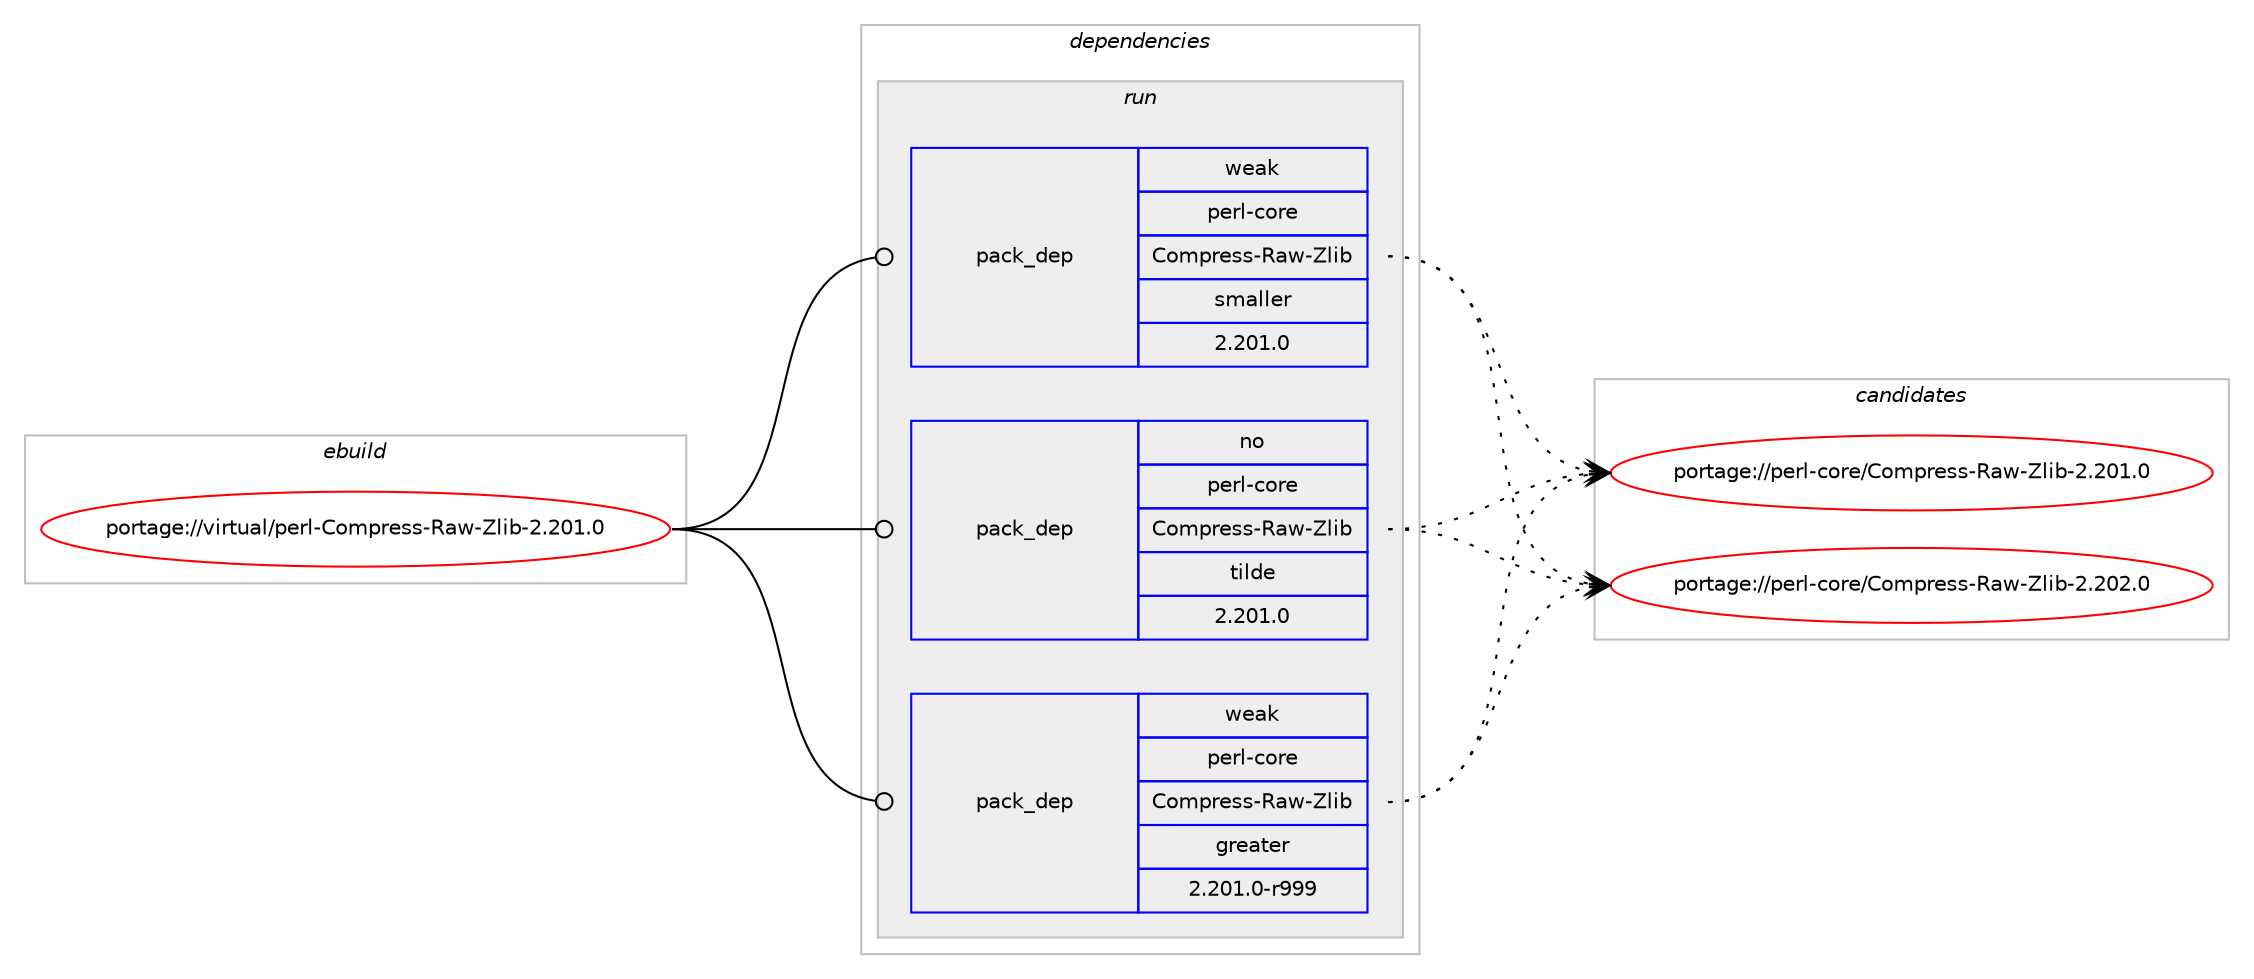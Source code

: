 digraph prolog {

# *************
# Graph options
# *************

newrank=true;
concentrate=true;
compound=true;
graph [rankdir=LR,fontname=Helvetica,fontsize=10,ranksep=1.5];#, ranksep=2.5, nodesep=0.2];
edge  [arrowhead=vee];
node  [fontname=Helvetica,fontsize=10];

# **********
# The ebuild
# **********

subgraph cluster_leftcol {
color=gray;
rank=same;
label=<<i>ebuild</i>>;
id [label="portage://virtual/perl-Compress-Raw-Zlib-2.201.0", color=red, width=4, href="../virtual/perl-Compress-Raw-Zlib-2.201.0.svg"];
}

# ****************
# The dependencies
# ****************

subgraph cluster_midcol {
color=gray;
label=<<i>dependencies</i>>;
subgraph cluster_compile {
fillcolor="#eeeeee";
style=filled;
label=<<i>compile</i>>;
}
subgraph cluster_compileandrun {
fillcolor="#eeeeee";
style=filled;
label=<<i>compile and run</i>>;
}
subgraph cluster_run {
fillcolor="#eeeeee";
style=filled;
label=<<i>run</i>>;
# *** BEGIN UNKNOWN DEPENDENCY TYPE (TODO) ***
# id -> package_dependency(portage://virtual/perl-Compress-Raw-Zlib-2.201.0,run,no,dev-lang,perl,none,[,,],any_same_slot,[])
# *** END UNKNOWN DEPENDENCY TYPE (TODO) ***

subgraph pack157 {
dependency301 [label=<<TABLE BORDER="0" CELLBORDER="1" CELLSPACING="0" CELLPADDING="4" WIDTH="220"><TR><TD ROWSPAN="6" CELLPADDING="30">pack_dep</TD></TR><TR><TD WIDTH="110">no</TD></TR><TR><TD>perl-core</TD></TR><TR><TD>Compress-Raw-Zlib</TD></TR><TR><TD>tilde</TD></TR><TR><TD>2.201.0</TD></TR></TABLE>>, shape=none, color=blue];
}
id:e -> dependency301:w [weight=20,style="solid",arrowhead="odot"];
subgraph pack158 {
dependency302 [label=<<TABLE BORDER="0" CELLBORDER="1" CELLSPACING="0" CELLPADDING="4" WIDTH="220"><TR><TD ROWSPAN="6" CELLPADDING="30">pack_dep</TD></TR><TR><TD WIDTH="110">weak</TD></TR><TR><TD>perl-core</TD></TR><TR><TD>Compress-Raw-Zlib</TD></TR><TR><TD>greater</TD></TR><TR><TD>2.201.0-r999</TD></TR></TABLE>>, shape=none, color=blue];
}
id:e -> dependency302:w [weight=20,style="solid",arrowhead="odot"];
subgraph pack159 {
dependency303 [label=<<TABLE BORDER="0" CELLBORDER="1" CELLSPACING="0" CELLPADDING="4" WIDTH="220"><TR><TD ROWSPAN="6" CELLPADDING="30">pack_dep</TD></TR><TR><TD WIDTH="110">weak</TD></TR><TR><TD>perl-core</TD></TR><TR><TD>Compress-Raw-Zlib</TD></TR><TR><TD>smaller</TD></TR><TR><TD>2.201.0</TD></TR></TABLE>>, shape=none, color=blue];
}
id:e -> dependency303:w [weight=20,style="solid",arrowhead="odot"];
}
}

# **************
# The candidates
# **************

subgraph cluster_choices {
rank=same;
color=gray;
label=<<i>candidates</i>>;

subgraph choice157 {
color=black;
nodesep=1;
choice112101114108459911111410147671111091121141011151154582971194590108105984550465048494648 [label="portage://perl-core/Compress-Raw-Zlib-2.201.0", color=red, width=4,href="../perl-core/Compress-Raw-Zlib-2.201.0.svg"];
choice112101114108459911111410147671111091121141011151154582971194590108105984550465048504648 [label="portage://perl-core/Compress-Raw-Zlib-2.202.0", color=red, width=4,href="../perl-core/Compress-Raw-Zlib-2.202.0.svg"];
dependency301:e -> choice112101114108459911111410147671111091121141011151154582971194590108105984550465048494648:w [style=dotted,weight="100"];
dependency301:e -> choice112101114108459911111410147671111091121141011151154582971194590108105984550465048504648:w [style=dotted,weight="100"];
}
subgraph choice158 {
color=black;
nodesep=1;
choice112101114108459911111410147671111091121141011151154582971194590108105984550465048494648 [label="portage://perl-core/Compress-Raw-Zlib-2.201.0", color=red, width=4,href="../perl-core/Compress-Raw-Zlib-2.201.0.svg"];
choice112101114108459911111410147671111091121141011151154582971194590108105984550465048504648 [label="portage://perl-core/Compress-Raw-Zlib-2.202.0", color=red, width=4,href="../perl-core/Compress-Raw-Zlib-2.202.0.svg"];
dependency302:e -> choice112101114108459911111410147671111091121141011151154582971194590108105984550465048494648:w [style=dotted,weight="100"];
dependency302:e -> choice112101114108459911111410147671111091121141011151154582971194590108105984550465048504648:w [style=dotted,weight="100"];
}
subgraph choice159 {
color=black;
nodesep=1;
choice112101114108459911111410147671111091121141011151154582971194590108105984550465048494648 [label="portage://perl-core/Compress-Raw-Zlib-2.201.0", color=red, width=4,href="../perl-core/Compress-Raw-Zlib-2.201.0.svg"];
choice112101114108459911111410147671111091121141011151154582971194590108105984550465048504648 [label="portage://perl-core/Compress-Raw-Zlib-2.202.0", color=red, width=4,href="../perl-core/Compress-Raw-Zlib-2.202.0.svg"];
dependency303:e -> choice112101114108459911111410147671111091121141011151154582971194590108105984550465048494648:w [style=dotted,weight="100"];
dependency303:e -> choice112101114108459911111410147671111091121141011151154582971194590108105984550465048504648:w [style=dotted,weight="100"];
}
}

}
